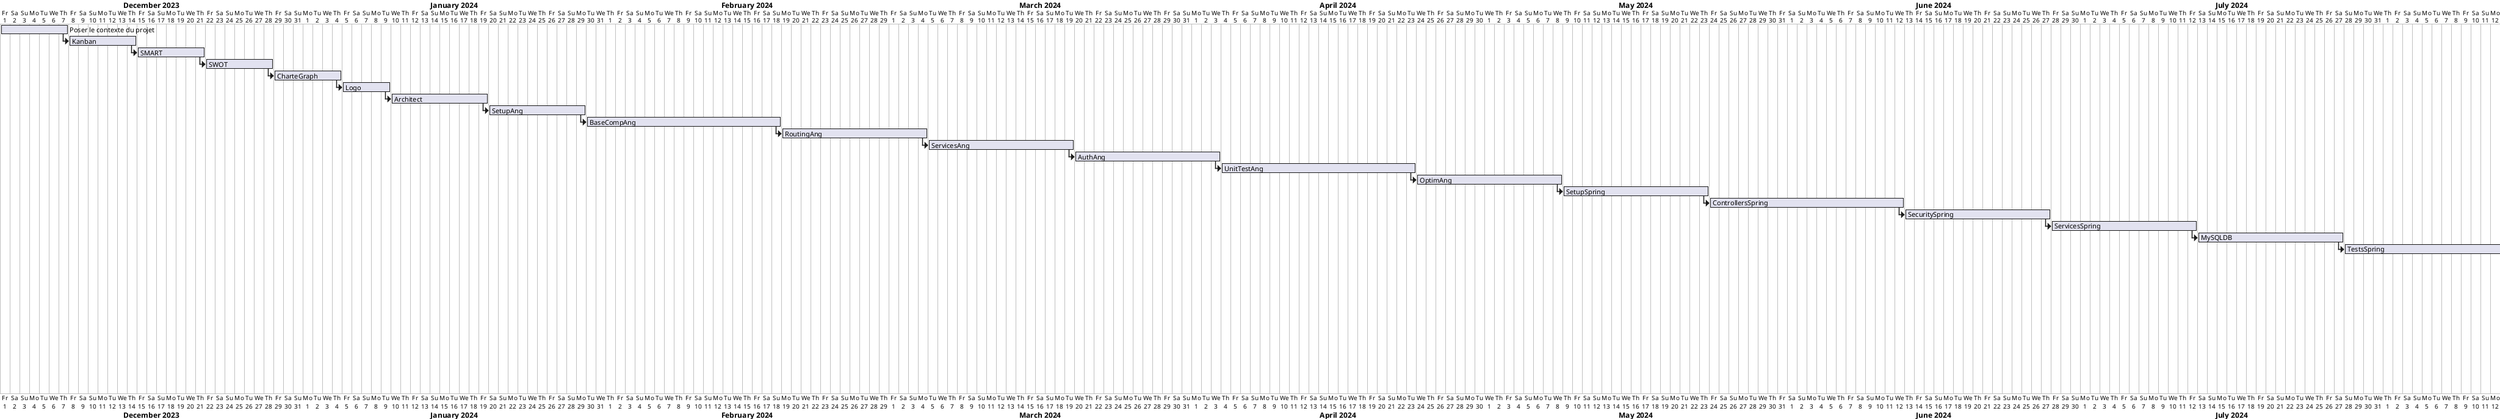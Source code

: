 
@startgantt
Project starts the 2023-12-01

[Poser le contexte du projet] as [Contexte] starts 2023-12-01 and lasts 7 days
[Kanban] starts at [Contexte]'s end and lasts 7 days
[SMART] starts at [Kanban]'s end and lasts 7 days
[SWOT] starts at [SMART]'s end and lasts 7 days
[CharteGraph] starts at [SWOT]'s end and lasts 7 days
[Logo] starts at [CharteGraph]'s end and lasts 5 days
[Architect] starts at [Logo]'s end and lasts 10 days

[SetupAng] starts at [Architect]'s end and lasts 10 days
[BaseCompAng] starts at [SetupAng]'s end and lasts 20 days
[RoutingAng] starts at [BaseCompAng]'s end and lasts 15 days
[ServicesAng] starts at [RoutingAng]'s end and lasts 15 days
[AuthAng] starts at [ServicesAng]'s end and lasts 15 days
[UnitTestAng] starts at [AuthAng]'s end and lasts 20 days
[OptimAng] starts at [UnitTestAng]'s end and lasts 15 days

[SetupSpring] starts at [OptimAng]'s end and lasts 15 days
[ControllersSpring] starts at [SetupSpring]'s end and lasts 20 days
[SecuritySpring] starts at [ControllersSpring]'s end and lasts 15 days
[ServicesSpring] starts at [SecuritySpring]'s end and lasts 15 days
[MySQLDB] starts at [ServicesSpring]'s end and lasts 15 days
[TestsSpring] starts at [MySQLDB]'s end and lasts 20 days
[OptimSpring] starts at [TestsSpring]'s end and lasts 15 days
[PreProdSpring] starts at [OptimSpring]'s end and lasts 15 days

[SetupAndroid] starts at [PreProdSpring]'s end and lasts 10 days
[LoginAuthAndroid] starts at [SetupAndroid]'s end and lasts 15 days
[PhotoUploadAndroid] starts at [LoginAuthAndroid]'s end and lasts 20 days
[ServerCommAndroid] starts at [PhotoUploadAndroid]'s end and lasts 20 days
[TestsAndroid] starts at [ServerCommAndroid]'s end and lasts 20 days
[OptimAndroid] starts at [TestsAndroid]'s end and lasts 15 days
[LaunchPrepAndroid] starts at [OptimAndroid]'s end and lasts 15 days

[FinalRev] starts at [PreProdSpring]'s end and lasts 20 days
[LaunchPrep] starts at [FinalRev]'s end and lasts 15 days
[ProjectClose] starts at [LaunchPrep]'s end and lasts 10 days

@endgantt

